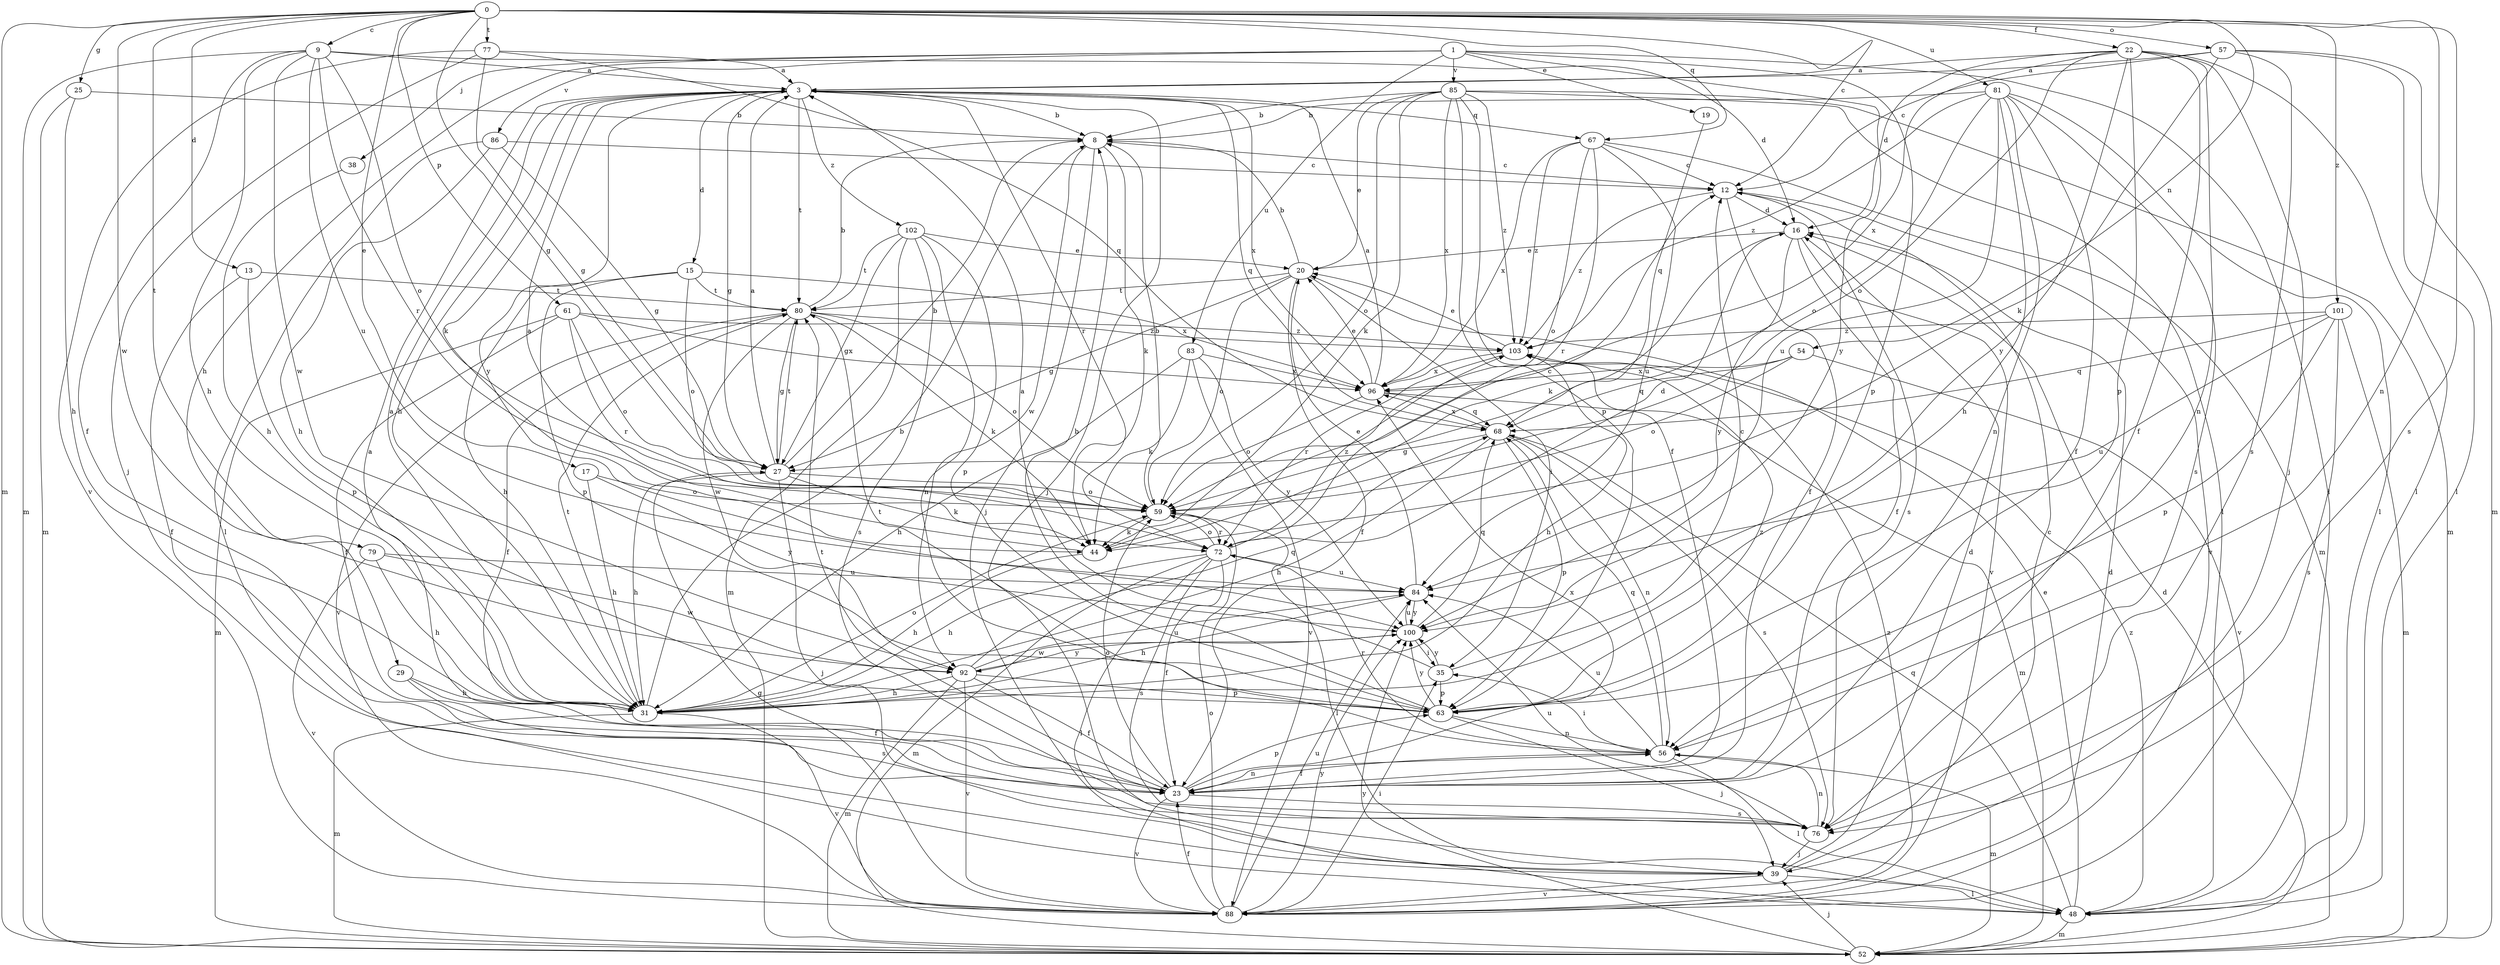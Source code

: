 strict digraph  {
0;
1;
3;
8;
9;
12;
13;
15;
16;
17;
19;
20;
22;
23;
25;
27;
29;
31;
35;
38;
39;
44;
48;
52;
54;
56;
57;
59;
61;
63;
67;
68;
72;
76;
77;
79;
80;
81;
83;
84;
85;
86;
88;
92;
96;
100;
101;
102;
103;
0 -> 9  [label=c];
0 -> 12  [label=c];
0 -> 13  [label=d];
0 -> 17  [label=e];
0 -> 22  [label=f];
0 -> 25  [label=g];
0 -> 27  [label=g];
0 -> 52  [label=m];
0 -> 54  [label=n];
0 -> 56  [label=n];
0 -> 57  [label=o];
0 -> 61  [label=p];
0 -> 67  [label=q];
0 -> 76  [label=s];
0 -> 77  [label=t];
0 -> 79  [label=t];
0 -> 81  [label=u];
0 -> 92  [label=w];
0 -> 101  [label=z];
1 -> 19  [label=e];
1 -> 29  [label=h];
1 -> 38  [label=j];
1 -> 48  [label=l];
1 -> 63  [label=p];
1 -> 83  [label=u];
1 -> 85  [label=v];
1 -> 86  [label=v];
1 -> 100  [label=y];
3 -> 8  [label=b];
3 -> 15  [label=d];
3 -> 27  [label=g];
3 -> 31  [label=h];
3 -> 39  [label=j];
3 -> 44  [label=k];
3 -> 67  [label=q];
3 -> 68  [label=q];
3 -> 72  [label=r];
3 -> 80  [label=t];
3 -> 96  [label=x];
3 -> 100  [label=y];
3 -> 102  [label=z];
8 -> 12  [label=c];
8 -> 39  [label=j];
8 -> 44  [label=k];
8 -> 92  [label=w];
9 -> 3  [label=a];
9 -> 16  [label=d];
9 -> 23  [label=f];
9 -> 31  [label=h];
9 -> 52  [label=m];
9 -> 59  [label=o];
9 -> 72  [label=r];
9 -> 84  [label=u];
9 -> 92  [label=w];
12 -> 16  [label=d];
12 -> 23  [label=f];
12 -> 76  [label=s];
12 -> 88  [label=v];
12 -> 103  [label=z];
13 -> 23  [label=f];
13 -> 63  [label=p];
13 -> 80  [label=t];
15 -> 31  [label=h];
15 -> 59  [label=o];
15 -> 63  [label=p];
15 -> 80  [label=t];
15 -> 96  [label=x];
16 -> 20  [label=e];
16 -> 23  [label=f];
16 -> 44  [label=k];
16 -> 88  [label=v];
16 -> 100  [label=y];
17 -> 31  [label=h];
17 -> 59  [label=o];
17 -> 100  [label=y];
19 -> 68  [label=q];
20 -> 8  [label=b];
20 -> 23  [label=f];
20 -> 27  [label=g];
20 -> 35  [label=i];
20 -> 59  [label=o];
20 -> 80  [label=t];
22 -> 3  [label=a];
22 -> 16  [label=d];
22 -> 23  [label=f];
22 -> 39  [label=j];
22 -> 48  [label=l];
22 -> 56  [label=n];
22 -> 59  [label=o];
22 -> 63  [label=p];
22 -> 96  [label=x];
22 -> 100  [label=y];
23 -> 3  [label=a];
23 -> 56  [label=n];
23 -> 59  [label=o];
23 -> 63  [label=p];
23 -> 76  [label=s];
23 -> 80  [label=t];
23 -> 88  [label=v];
23 -> 96  [label=x];
25 -> 8  [label=b];
25 -> 31  [label=h];
25 -> 52  [label=m];
27 -> 3  [label=a];
27 -> 8  [label=b];
27 -> 31  [label=h];
27 -> 39  [label=j];
27 -> 44  [label=k];
27 -> 59  [label=o];
27 -> 80  [label=t];
29 -> 23  [label=f];
29 -> 31  [label=h];
29 -> 76  [label=s];
31 -> 3  [label=a];
31 -> 8  [label=b];
31 -> 52  [label=m];
31 -> 59  [label=o];
31 -> 80  [label=t];
31 -> 88  [label=v];
35 -> 3  [label=a];
35 -> 12  [label=c];
35 -> 63  [label=p];
35 -> 100  [label=y];
38 -> 31  [label=h];
39 -> 12  [label=c];
39 -> 16  [label=d];
39 -> 48  [label=l];
39 -> 88  [label=v];
44 -> 3  [label=a];
44 -> 12  [label=c];
44 -> 31  [label=h];
48 -> 20  [label=e];
48 -> 52  [label=m];
48 -> 68  [label=q];
48 -> 103  [label=z];
52 -> 16  [label=d];
52 -> 39  [label=j];
52 -> 100  [label=y];
54 -> 59  [label=o];
54 -> 68  [label=q];
54 -> 88  [label=v];
54 -> 96  [label=x];
56 -> 23  [label=f];
56 -> 35  [label=i];
56 -> 48  [label=l];
56 -> 52  [label=m];
56 -> 68  [label=q];
56 -> 72  [label=r];
56 -> 84  [label=u];
57 -> 3  [label=a];
57 -> 12  [label=c];
57 -> 44  [label=k];
57 -> 48  [label=l];
57 -> 52  [label=m];
57 -> 76  [label=s];
59 -> 8  [label=b];
59 -> 44  [label=k];
59 -> 48  [label=l];
59 -> 72  [label=r];
61 -> 23  [label=f];
61 -> 52  [label=m];
61 -> 59  [label=o];
61 -> 72  [label=r];
61 -> 96  [label=x];
61 -> 103  [label=z];
63 -> 8  [label=b];
63 -> 39  [label=j];
63 -> 56  [label=n];
63 -> 80  [label=t];
63 -> 100  [label=y];
63 -> 103  [label=z];
67 -> 12  [label=c];
67 -> 52  [label=m];
67 -> 59  [label=o];
67 -> 72  [label=r];
67 -> 84  [label=u];
67 -> 96  [label=x];
67 -> 103  [label=z];
68 -> 27  [label=g];
68 -> 31  [label=h];
68 -> 56  [label=n];
68 -> 63  [label=p];
68 -> 76  [label=s];
68 -> 96  [label=x];
72 -> 16  [label=d];
72 -> 23  [label=f];
72 -> 31  [label=h];
72 -> 48  [label=l];
72 -> 52  [label=m];
72 -> 59  [label=o];
72 -> 76  [label=s];
72 -> 84  [label=u];
72 -> 103  [label=z];
76 -> 39  [label=j];
76 -> 56  [label=n];
76 -> 84  [label=u];
77 -> 3  [label=a];
77 -> 27  [label=g];
77 -> 39  [label=j];
77 -> 68  [label=q];
77 -> 88  [label=v];
79 -> 31  [label=h];
79 -> 84  [label=u];
79 -> 88  [label=v];
79 -> 92  [label=w];
80 -> 8  [label=b];
80 -> 23  [label=f];
80 -> 27  [label=g];
80 -> 44  [label=k];
80 -> 59  [label=o];
80 -> 88  [label=v];
80 -> 92  [label=w];
80 -> 103  [label=z];
81 -> 8  [label=b];
81 -> 23  [label=f];
81 -> 31  [label=h];
81 -> 48  [label=l];
81 -> 56  [label=n];
81 -> 59  [label=o];
81 -> 76  [label=s];
81 -> 84  [label=u];
81 -> 103  [label=z];
83 -> 31  [label=h];
83 -> 44  [label=k];
83 -> 88  [label=v];
83 -> 96  [label=x];
83 -> 100  [label=y];
84 -> 20  [label=e];
84 -> 31  [label=h];
84 -> 100  [label=y];
85 -> 8  [label=b];
85 -> 20  [label=e];
85 -> 23  [label=f];
85 -> 44  [label=k];
85 -> 48  [label=l];
85 -> 52  [label=m];
85 -> 59  [label=o];
85 -> 63  [label=p];
85 -> 96  [label=x];
85 -> 103  [label=z];
86 -> 12  [label=c];
86 -> 27  [label=g];
86 -> 31  [label=h];
86 -> 48  [label=l];
88 -> 16  [label=d];
88 -> 23  [label=f];
88 -> 27  [label=g];
88 -> 35  [label=i];
88 -> 59  [label=o];
88 -> 84  [label=u];
88 -> 100  [label=y];
88 -> 103  [label=z];
92 -> 23  [label=f];
92 -> 31  [label=h];
92 -> 52  [label=m];
92 -> 63  [label=p];
92 -> 68  [label=q];
92 -> 84  [label=u];
92 -> 88  [label=v];
92 -> 100  [label=y];
96 -> 3  [label=a];
96 -> 20  [label=e];
96 -> 52  [label=m];
96 -> 59  [label=o];
96 -> 68  [label=q];
100 -> 35  [label=i];
100 -> 68  [label=q];
100 -> 84  [label=u];
100 -> 92  [label=w];
101 -> 52  [label=m];
101 -> 63  [label=p];
101 -> 68  [label=q];
101 -> 76  [label=s];
101 -> 84  [label=u];
101 -> 103  [label=z];
102 -> 20  [label=e];
102 -> 27  [label=g];
102 -> 52  [label=m];
102 -> 56  [label=n];
102 -> 63  [label=p];
102 -> 76  [label=s];
102 -> 80  [label=t];
103 -> 20  [label=e];
103 -> 31  [label=h];
103 -> 72  [label=r];
103 -> 96  [label=x];
}

